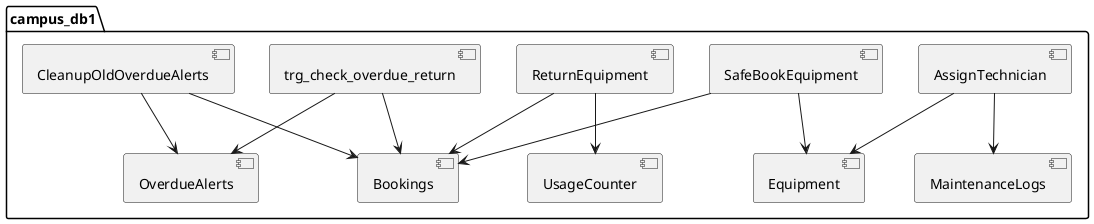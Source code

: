 @startuml
package "campus_db1" {
    [AssignTechnician] --> [MaintenanceLogs]
    [AssignTechnician] --> [Equipment]

    [SafeBookEquipment] --> [Equipment]
    [SafeBookEquipment] --> [Bookings]

    [ReturnEquipment] --> [Bookings]
    [ReturnEquipment] --> [UsageCounter]

    [trg_check_overdue_return] --> [Bookings]
    [trg_check_overdue_return] --> [OverdueAlerts]

    [CleanupOldOverdueAlerts] --> [Bookings]
    [CleanupOldOverdueAlerts] --> [OverdueAlerts]
}
@enduml

